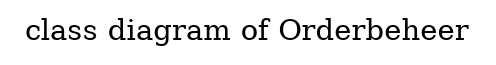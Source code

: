digraph "class diagram of Orderbeheer" {
	graph [bgcolor=white,
		label="class diagram of Orderbeheer",
		rankdir=LR
	];
	node [label="\N"];
	edge [fontsize=11,
		minlen=4
	];
}
